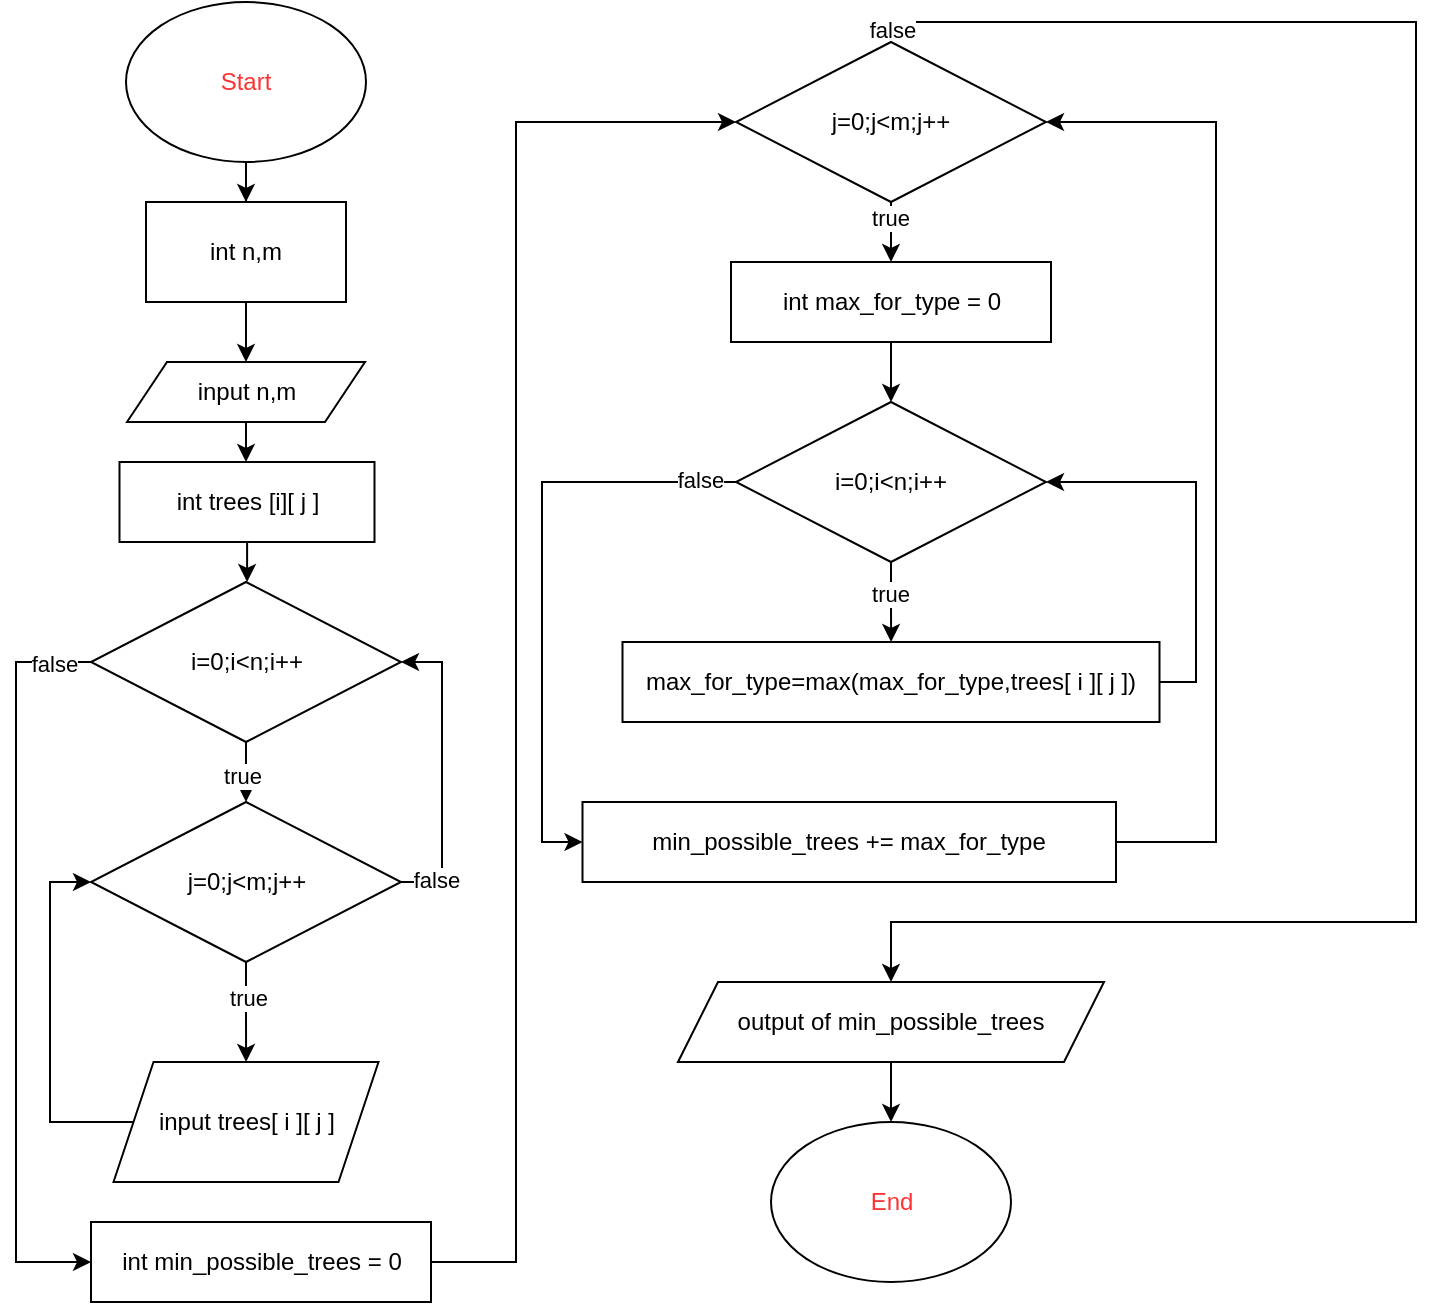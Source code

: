 <mxfile version="24.7.17">
  <diagram name="Страница — 1" id="UO4cl1qHbHF3u0s-FuUo">
    <mxGraphModel dx="1221" dy="717" grid="1" gridSize="10" guides="1" tooltips="1" connect="1" arrows="1" fold="1" page="1" pageScale="1" pageWidth="1169" pageHeight="1654" math="0" shadow="0">
      <root>
        <mxCell id="0" />
        <mxCell id="1" parent="0" />
        <mxCell id="hMURDyUDV4ALnroR4rd3-55" style="edgeStyle=orthogonalEdgeStyle;rounded=0;orthogonalLoop=1;jettySize=auto;html=1;" edge="1" parent="1" source="hMURDyUDV4ALnroR4rd3-38" target="hMURDyUDV4ALnroR4rd3-45">
          <mxGeometry relative="1" as="geometry" />
        </mxCell>
        <mxCell id="hMURDyUDV4ALnroR4rd3-58" value="true" style="edgeLabel;html=1;align=center;verticalAlign=middle;resizable=0;points=[];" vertex="1" connectable="0" parent="hMURDyUDV4ALnroR4rd3-55">
          <mxGeometry x="-0.291" y="-1" relative="1" as="geometry">
            <mxPoint y="2" as="offset" />
          </mxGeometry>
        </mxCell>
        <mxCell id="hMURDyUDV4ALnroR4rd3-65" style="edgeStyle=orthogonalEdgeStyle;rounded=0;orthogonalLoop=1;jettySize=auto;html=1;entryX=0;entryY=0.5;entryDx=0;entryDy=0;" edge="1" parent="1" source="hMURDyUDV4ALnroR4rd3-38" target="hMURDyUDV4ALnroR4rd3-60">
          <mxGeometry relative="1" as="geometry">
            <Array as="points">
              <mxPoint x="303" y="240" />
              <mxPoint x="303" y="420" />
            </Array>
          </mxGeometry>
        </mxCell>
        <mxCell id="hMURDyUDV4ALnroR4rd3-69" value="false" style="edgeLabel;html=1;align=center;verticalAlign=middle;resizable=0;points=[];" vertex="1" connectable="0" parent="hMURDyUDV4ALnroR4rd3-65">
          <mxGeometry x="-0.874" y="-1" relative="1" as="geometry">
            <mxPoint as="offset" />
          </mxGeometry>
        </mxCell>
        <mxCell id="hMURDyUDV4ALnroR4rd3-38" value="i=0;i&amp;lt;n;i++" style="rhombus;whiteSpace=wrap;html=1;" vertex="1" parent="1">
          <mxGeometry x="400" y="200" width="155" height="80" as="geometry" />
        </mxCell>
        <mxCell id="hMURDyUDV4ALnroR4rd3-43" style="edgeStyle=orthogonalEdgeStyle;rounded=0;orthogonalLoop=1;jettySize=auto;html=1;" edge="1" parent="1" source="hMURDyUDV4ALnroR4rd3-39" target="hMURDyUDV4ALnroR4rd3-42">
          <mxGeometry relative="1" as="geometry" />
        </mxCell>
        <mxCell id="hMURDyUDV4ALnroR4rd3-67" value="true" style="edgeLabel;html=1;align=center;verticalAlign=middle;resizable=0;points=[];" vertex="1" connectable="0" parent="hMURDyUDV4ALnroR4rd3-43">
          <mxGeometry x="-0.693" y="-1" relative="1" as="geometry">
            <mxPoint as="offset" />
          </mxGeometry>
        </mxCell>
        <mxCell id="hMURDyUDV4ALnroR4rd3-71" style="edgeStyle=orthogonalEdgeStyle;rounded=0;orthogonalLoop=1;jettySize=auto;html=1;entryX=0.5;entryY=0;entryDx=0;entryDy=0;" edge="1" parent="1" source="hMURDyUDV4ALnroR4rd3-39" target="hMURDyUDV4ALnroR4rd3-70">
          <mxGeometry relative="1" as="geometry">
            <Array as="points">
              <mxPoint x="478" y="10" />
              <mxPoint x="740" y="10" />
              <mxPoint x="740" y="460" />
              <mxPoint x="478" y="460" />
            </Array>
          </mxGeometry>
        </mxCell>
        <mxCell id="hMURDyUDV4ALnroR4rd3-73" value="false" style="edgeLabel;html=1;align=center;verticalAlign=middle;resizable=0;points=[];" vertex="1" connectable="0" parent="hMURDyUDV4ALnroR4rd3-71">
          <mxGeometry x="-0.987" relative="1" as="geometry">
            <mxPoint as="offset" />
          </mxGeometry>
        </mxCell>
        <mxCell id="hMURDyUDV4ALnroR4rd3-39" value="j=0;j&amp;lt;m;j++" style="rhombus;whiteSpace=wrap;html=1;" vertex="1" parent="1">
          <mxGeometry x="400" y="20" width="155" height="80" as="geometry" />
        </mxCell>
        <mxCell id="hMURDyUDV4ALnroR4rd3-41" style="edgeStyle=orthogonalEdgeStyle;rounded=0;orthogonalLoop=1;jettySize=auto;html=1;entryX=0;entryY=0.5;entryDx=0;entryDy=0;" edge="1" parent="1" source="hMURDyUDV4ALnroR4rd3-17" target="hMURDyUDV4ALnroR4rd3-39">
          <mxGeometry relative="1" as="geometry">
            <Array as="points">
              <mxPoint x="290" y="630" />
              <mxPoint x="290" y="60" />
            </Array>
          </mxGeometry>
        </mxCell>
        <mxCell id="hMURDyUDV4ALnroR4rd3-44" style="edgeStyle=orthogonalEdgeStyle;rounded=0;orthogonalLoop=1;jettySize=auto;html=1;entryX=0.5;entryY=0;entryDx=0;entryDy=0;" edge="1" parent="1" source="hMURDyUDV4ALnroR4rd3-42" target="hMURDyUDV4ALnroR4rd3-38">
          <mxGeometry relative="1" as="geometry" />
        </mxCell>
        <mxCell id="hMURDyUDV4ALnroR4rd3-42" value="int max_for_type = 0" style="rounded=0;whiteSpace=wrap;html=1;" vertex="1" parent="1">
          <mxGeometry x="397.5" y="130" width="160" height="40" as="geometry" />
        </mxCell>
        <mxCell id="hMURDyUDV4ALnroR4rd3-56" style="edgeStyle=orthogonalEdgeStyle;rounded=0;orthogonalLoop=1;jettySize=auto;html=1;entryX=1;entryY=0.5;entryDx=0;entryDy=0;" edge="1" parent="1" source="hMURDyUDV4ALnroR4rd3-45" target="hMURDyUDV4ALnroR4rd3-38">
          <mxGeometry relative="1" as="geometry">
            <Array as="points">
              <mxPoint x="630" y="340" />
              <mxPoint x="630" y="240" />
            </Array>
          </mxGeometry>
        </mxCell>
        <mxCell id="hMURDyUDV4ALnroR4rd3-45" value="max_for_type=max(max_for_type,trees[ i ][ j ])" style="rounded=0;whiteSpace=wrap;html=1;" vertex="1" parent="1">
          <mxGeometry x="343.25" y="320" width="268.5" height="40" as="geometry" />
        </mxCell>
        <mxCell id="hMURDyUDV4ALnroR4rd3-3" style="edgeStyle=orthogonalEdgeStyle;rounded=0;orthogonalLoop=1;jettySize=auto;html=1;entryX=0.5;entryY=0;entryDx=0;entryDy=0;" edge="1" parent="1" source="hMURDyUDV4ALnroR4rd3-1" target="hMURDyUDV4ALnroR4rd3-2">
          <mxGeometry relative="1" as="geometry" />
        </mxCell>
        <mxCell id="hMURDyUDV4ALnroR4rd3-1" value="&lt;font color=&quot;#ff3333&quot;&gt;Start&lt;/font&gt;" style="ellipse;whiteSpace=wrap;html=1;" vertex="1" parent="1">
          <mxGeometry x="95" width="120" height="80" as="geometry" />
        </mxCell>
        <mxCell id="hMURDyUDV4ALnroR4rd3-48" style="edgeStyle=orthogonalEdgeStyle;rounded=0;orthogonalLoop=1;jettySize=auto;html=1;" edge="1" parent="1" source="hMURDyUDV4ALnroR4rd3-2" target="hMURDyUDV4ALnroR4rd3-47">
          <mxGeometry relative="1" as="geometry" />
        </mxCell>
        <mxCell id="hMURDyUDV4ALnroR4rd3-2" value="int n,m" style="rounded=0;whiteSpace=wrap;html=1;" vertex="1" parent="1">
          <mxGeometry x="105" y="100" width="100" height="50" as="geometry" />
        </mxCell>
        <mxCell id="hMURDyUDV4ALnroR4rd3-7" style="edgeStyle=orthogonalEdgeStyle;rounded=0;orthogonalLoop=1;jettySize=auto;html=1;" edge="1" parent="1" source="hMURDyUDV4ALnroR4rd3-4" target="hMURDyUDV4ALnroR4rd3-6">
          <mxGeometry relative="1" as="geometry" />
        </mxCell>
        <mxCell id="hMURDyUDV4ALnroR4rd3-12" value="true" style="edgeLabel;html=1;align=center;verticalAlign=middle;resizable=0;points=[];" vertex="1" connectable="0" parent="hMURDyUDV4ALnroR4rd3-7">
          <mxGeometry x="-0.344" y="-2" relative="1" as="geometry">
            <mxPoint as="offset" />
          </mxGeometry>
        </mxCell>
        <mxCell id="hMURDyUDV4ALnroR4rd3-18" style="edgeStyle=orthogonalEdgeStyle;rounded=0;orthogonalLoop=1;jettySize=auto;html=1;entryX=0;entryY=0.5;entryDx=0;entryDy=0;" edge="1" parent="1" source="hMURDyUDV4ALnroR4rd3-4" target="hMURDyUDV4ALnroR4rd3-17">
          <mxGeometry relative="1" as="geometry">
            <Array as="points">
              <mxPoint x="40" y="330" />
              <mxPoint x="40" y="630" />
            </Array>
          </mxGeometry>
        </mxCell>
        <mxCell id="hMURDyUDV4ALnroR4rd3-46" value="false" style="edgeLabel;html=1;align=center;verticalAlign=middle;resizable=0;points=[];" vertex="1" connectable="0" parent="hMURDyUDV4ALnroR4rd3-18">
          <mxGeometry x="-0.898" y="1" relative="1" as="geometry">
            <mxPoint as="offset" />
          </mxGeometry>
        </mxCell>
        <mxCell id="hMURDyUDV4ALnroR4rd3-4" value="i=0;i&amp;lt;n;i++" style="rhombus;whiteSpace=wrap;html=1;" vertex="1" parent="1">
          <mxGeometry x="77.5" y="290" width="155" height="80" as="geometry" />
        </mxCell>
        <mxCell id="hMURDyUDV4ALnroR4rd3-9" style="edgeStyle=orthogonalEdgeStyle;rounded=0;orthogonalLoop=1;jettySize=auto;html=1;" edge="1" parent="1" source="hMURDyUDV4ALnroR4rd3-6" target="hMURDyUDV4ALnroR4rd3-8">
          <mxGeometry relative="1" as="geometry" />
        </mxCell>
        <mxCell id="hMURDyUDV4ALnroR4rd3-13" value="true" style="edgeLabel;html=1;align=center;verticalAlign=middle;resizable=0;points=[];" vertex="1" connectable="0" parent="hMURDyUDV4ALnroR4rd3-9">
          <mxGeometry x="-0.281" y="1" relative="1" as="geometry">
            <mxPoint as="offset" />
          </mxGeometry>
        </mxCell>
        <mxCell id="hMURDyUDV4ALnroR4rd3-15" style="edgeStyle=orthogonalEdgeStyle;rounded=0;orthogonalLoop=1;jettySize=auto;html=1;entryX=1;entryY=0.5;entryDx=0;entryDy=0;" edge="1" parent="1" source="hMURDyUDV4ALnroR4rd3-6" target="hMURDyUDV4ALnroR4rd3-4">
          <mxGeometry relative="1" as="geometry">
            <Array as="points">
              <mxPoint x="253" y="440" />
              <mxPoint x="253" y="330" />
            </Array>
          </mxGeometry>
        </mxCell>
        <mxCell id="hMURDyUDV4ALnroR4rd3-16" value="false" style="edgeLabel;html=1;align=center;verticalAlign=middle;resizable=0;points=[];" vertex="1" connectable="0" parent="hMURDyUDV4ALnroR4rd3-15">
          <mxGeometry x="-0.776" y="1" relative="1" as="geometry">
            <mxPoint as="offset" />
          </mxGeometry>
        </mxCell>
        <mxCell id="hMURDyUDV4ALnroR4rd3-6" value="j=0;j&amp;lt;m;j++" style="rhombus;whiteSpace=wrap;html=1;" vertex="1" parent="1">
          <mxGeometry x="77.5" y="400" width="155" height="80" as="geometry" />
        </mxCell>
        <mxCell id="hMURDyUDV4ALnroR4rd3-11" style="edgeStyle=orthogonalEdgeStyle;rounded=0;orthogonalLoop=1;jettySize=auto;html=1;entryX=0;entryY=0.5;entryDx=0;entryDy=0;" edge="1" parent="1" source="hMURDyUDV4ALnroR4rd3-8" target="hMURDyUDV4ALnroR4rd3-6">
          <mxGeometry relative="1" as="geometry">
            <Array as="points">
              <mxPoint x="57" y="560" />
              <mxPoint x="57" y="440" />
            </Array>
          </mxGeometry>
        </mxCell>
        <mxCell id="hMURDyUDV4ALnroR4rd3-8" value="input trees[ i ][ j ]" style="shape=parallelogram;perimeter=parallelogramPerimeter;whiteSpace=wrap;html=1;fixedSize=1;" vertex="1" parent="1">
          <mxGeometry x="88.75" y="530" width="132.5" height="60" as="geometry" />
        </mxCell>
        <mxCell id="hMURDyUDV4ALnroR4rd3-17" value="int min_possible_trees = 0" style="rounded=0;whiteSpace=wrap;html=1;" vertex="1" parent="1">
          <mxGeometry x="77.5" y="610" width="170" height="40" as="geometry" />
        </mxCell>
        <mxCell id="hMURDyUDV4ALnroR4rd3-50" style="edgeStyle=orthogonalEdgeStyle;rounded=0;orthogonalLoop=1;jettySize=auto;html=1;" edge="1" parent="1" source="hMURDyUDV4ALnroR4rd3-47" target="hMURDyUDV4ALnroR4rd3-49">
          <mxGeometry relative="1" as="geometry" />
        </mxCell>
        <mxCell id="hMURDyUDV4ALnroR4rd3-47" value="input n,m" style="shape=parallelogram;perimeter=parallelogramPerimeter;whiteSpace=wrap;html=1;fixedSize=1;" vertex="1" parent="1">
          <mxGeometry x="95.5" y="180" width="119" height="30" as="geometry" />
        </mxCell>
        <mxCell id="hMURDyUDV4ALnroR4rd3-51" style="edgeStyle=orthogonalEdgeStyle;rounded=0;orthogonalLoop=1;jettySize=auto;html=1;entryX=0.5;entryY=0;entryDx=0;entryDy=0;" edge="1" parent="1" source="hMURDyUDV4ALnroR4rd3-49" target="hMURDyUDV4ALnroR4rd3-4">
          <mxGeometry relative="1" as="geometry" />
        </mxCell>
        <mxCell id="hMURDyUDV4ALnroR4rd3-49" value="int trees [i][ j ]" style="rounded=0;whiteSpace=wrap;html=1;" vertex="1" parent="1">
          <mxGeometry x="91.75" y="230" width="127.5" height="40" as="geometry" />
        </mxCell>
        <mxCell id="hMURDyUDV4ALnroR4rd3-66" style="edgeStyle=orthogonalEdgeStyle;rounded=0;orthogonalLoop=1;jettySize=auto;html=1;entryX=1;entryY=0.5;entryDx=0;entryDy=0;" edge="1" parent="1" source="hMURDyUDV4ALnroR4rd3-60" target="hMURDyUDV4ALnroR4rd3-39">
          <mxGeometry relative="1" as="geometry">
            <Array as="points">
              <mxPoint x="640" y="420" />
              <mxPoint x="640" y="60" />
            </Array>
          </mxGeometry>
        </mxCell>
        <mxCell id="hMURDyUDV4ALnroR4rd3-60" value="min_possible_trees += max_for_type" style="rounded=0;whiteSpace=wrap;html=1;" vertex="1" parent="1">
          <mxGeometry x="323.25" y="400" width="266.75" height="40" as="geometry" />
        </mxCell>
        <mxCell id="hMURDyUDV4ALnroR4rd3-75" style="edgeStyle=orthogonalEdgeStyle;rounded=0;orthogonalLoop=1;jettySize=auto;html=1;" edge="1" parent="1" source="hMURDyUDV4ALnroR4rd3-70" target="hMURDyUDV4ALnroR4rd3-74">
          <mxGeometry relative="1" as="geometry" />
        </mxCell>
        <mxCell id="hMURDyUDV4ALnroR4rd3-70" value="output of min_possible_trees" style="shape=parallelogram;perimeter=parallelogramPerimeter;whiteSpace=wrap;html=1;fixedSize=1;" vertex="1" parent="1">
          <mxGeometry x="371" y="490" width="213" height="40" as="geometry" />
        </mxCell>
        <mxCell id="hMURDyUDV4ALnroR4rd3-74" value="&lt;font color=&quot;#ff3333&quot;&gt;End&lt;/font&gt;" style="ellipse;whiteSpace=wrap;html=1;" vertex="1" parent="1">
          <mxGeometry x="417.5" y="560" width="120" height="80" as="geometry" />
        </mxCell>
      </root>
    </mxGraphModel>
  </diagram>
</mxfile>
